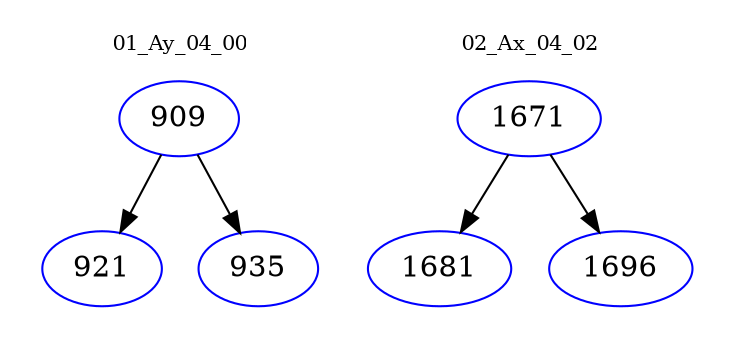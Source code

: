 digraph{
subgraph cluster_0 {
color = white
label = "01_Ay_04_00";
fontsize=10;
T0_909 [label="909", color="blue"]
T0_909 -> T0_921 [color="black"]
T0_921 [label="921", color="blue"]
T0_909 -> T0_935 [color="black"]
T0_935 [label="935", color="blue"]
}
subgraph cluster_1 {
color = white
label = "02_Ax_04_02";
fontsize=10;
T1_1671 [label="1671", color="blue"]
T1_1671 -> T1_1681 [color="black"]
T1_1681 [label="1681", color="blue"]
T1_1671 -> T1_1696 [color="black"]
T1_1696 [label="1696", color="blue"]
}
}
